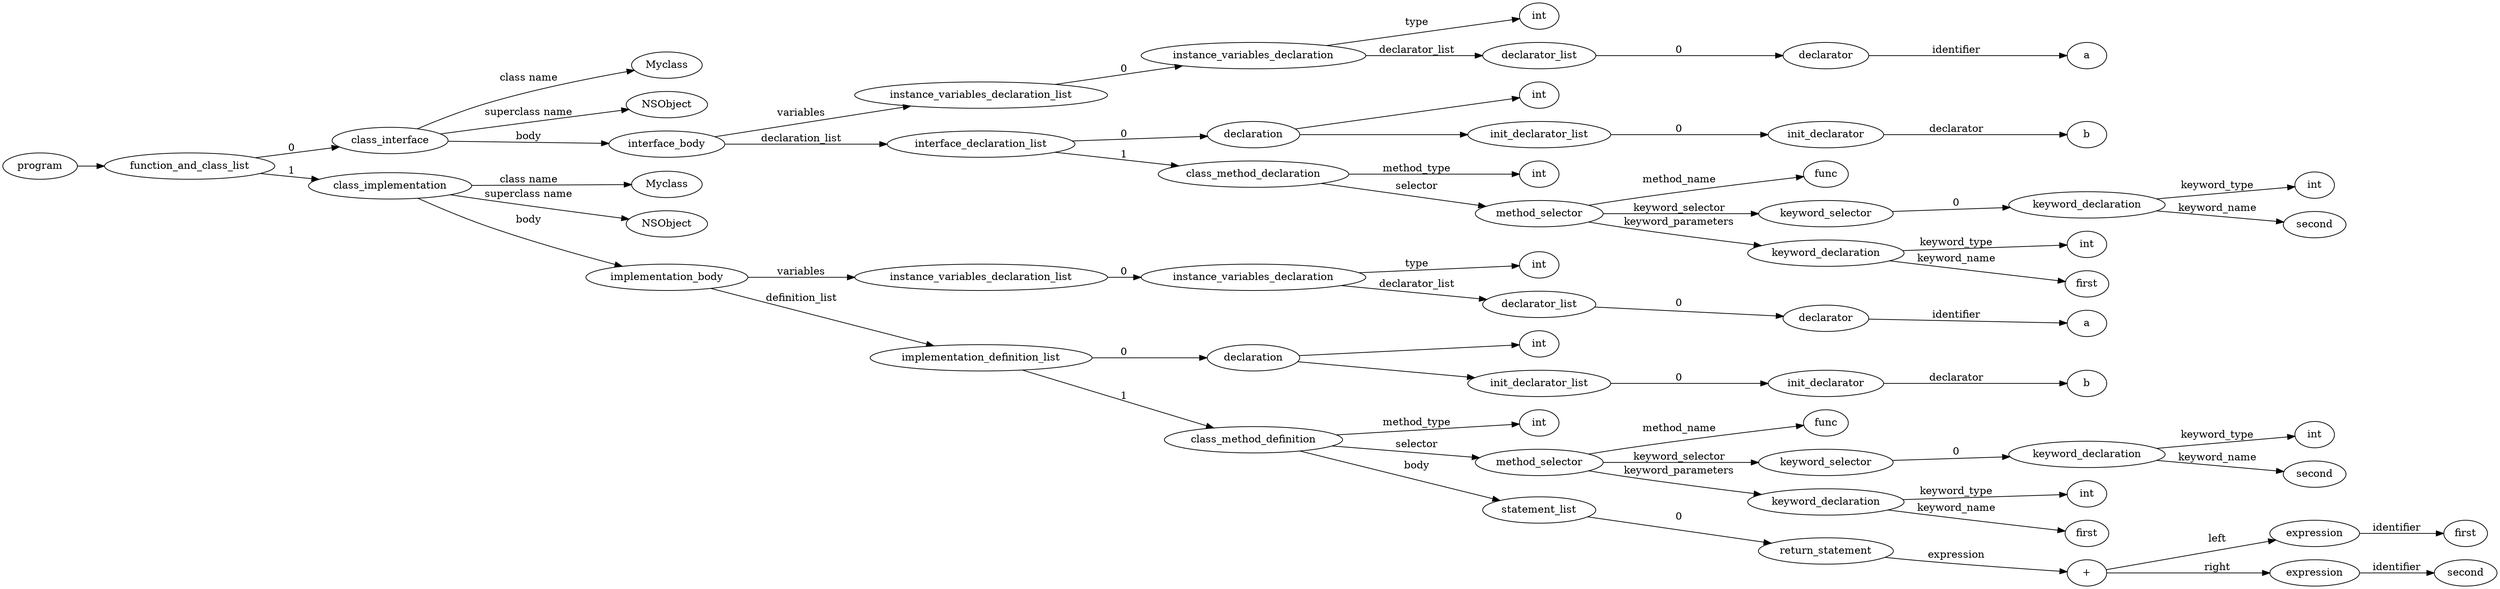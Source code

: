 digraph ObjectiveC { rankdir="LR";
46[label="program"];
46->20;
20[label="function_and_class_list"];
20->19[label="0"];
19[label="class_interface"];
19.1 [label="Myclass"];
19->19.1 [label="class name"];
19.2 [label="NSObject"];
19->19.2 [label="superclass name"];
19->18[label="body"];
18[label="interface_body"];
18->4[label="variables"];
4[label="instance_variables_declaration_list"];
4->3[label="0"];
3[label="instance_variables_declaration"];
3->0[label="type"];
0[label="int"];
3->2[label="declarator_list"];
2[label="declarator_list"];
2->1[label="0"];
1[label="declarator"];
1.1 [label="a"];
1->1.1[label="identifier"];
18->9[label="declaration_list"];
9[label="interface_declaration_list"];
9->8[label="0"];
8[label="declaration"];
8->5;
5[label="int"];
8->7;
7[label="init_declarator_list"];
7->6[label="0"];
6[label="init_declarator"];
6.1 [label="b"];
6->6.1[label="declarator"];
9->17[label="1"];
17[label="class_method_declaration"];
17->10[label="method_type"];
10[label="int"];
17->16[label="selector"];
16[label="method_selector"];
16->16.1 [label="method_name"];
16.1 [label="func"];
16->15[label="keyword_selector"];
15[label="keyword_selector"];
15->14[label="0"];
14[label="keyword_declaration"];
14->13[label="keyword_type"];
13[label="int"];
14->14.2 [label="keyword_name"];
14.2 [label="second"];
16->12[label="keyword_parameters"];
12[label="keyword_declaration"];
12->11[label="keyword_type"];
11[label="int"];
12->12.2 [label="keyword_name"];
12.2 [label="first"];
20->45[label="1"];
45[label="class_implementation"];
45.1 [label="Myclass"];
45->45.1 [label="class name"];
45.2 [label="NSObject"];
45->45.2 [label="superclass name"];
45->44[label="body"];
44[label="implementation_body"];
44->25[label="variables"];
25[label="instance_variables_declaration_list"];
25->24[label="0"];
24[label="instance_variables_declaration"];
24->21[label="type"];
21[label="int"];
24->23[label="declarator_list"];
23[label="declarator_list"];
23->22[label="0"];
22[label="declarator"];
22.1 [label="a"];
22->22.1[label="identifier"];
44->30[label="definition_list"];
30[label="implementation_definition_list"];
30->29[label="0"];
29[label="declaration"];
29->26;
26[label="int"];
29->28;
28[label="init_declarator_list"];
28->27[label="0"];
27[label="init_declarator"];
27.1 [label="b"];
27->27.1[label="declarator"];
30->43[label="1"];
43[label="class_method_definition"];
43->31[label="method_type"];
31[label="int"];
43->37[label="selector"];
37[label="method_selector"];
37->37.1 [label="method_name"];
37.1 [label="func"];
37->36[label="keyword_selector"];
36[label="keyword_selector"];
36->35[label="0"];
35[label="keyword_declaration"];
35->34[label="keyword_type"];
34[label="int"];
35->35.2 [label="keyword_name"];
35.2 [label="second"];
37->33[label="keyword_parameters"];
33[label="keyword_declaration"];
33->32[label="keyword_type"];
32[label="int"];
33->33.2 [label="keyword_name"];
33.2 [label="first"];
43->42[label="body"];
42[label="statement_list"];
42->41[label="0"];
41[label="return_statement"];
41->40[label="expression"];
40[label="expression"];
40[label="+"];
40->38[label="left"];
38[label="expression"];
38->38.1 [label="identifier"];38.1[label="first"];
40->39[label="right"];
39[label="expression"];
39->39.1 [label="identifier"];39.1[label="second"];
}
